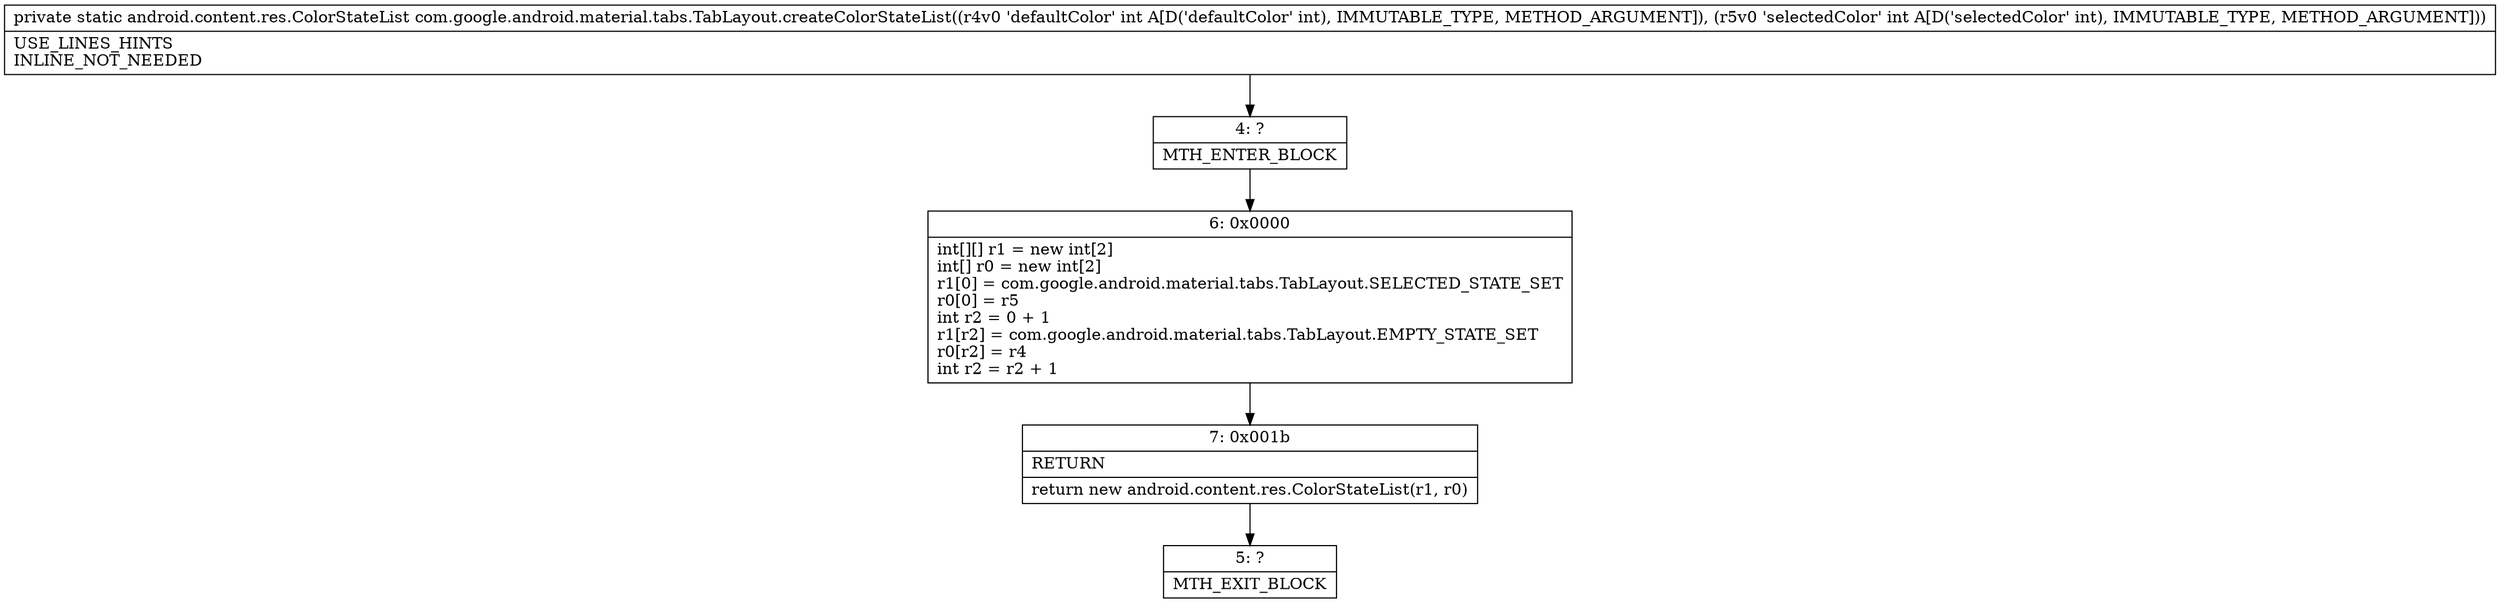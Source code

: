 digraph "CFG forcom.google.android.material.tabs.TabLayout.createColorStateList(II)Landroid\/content\/res\/ColorStateList;" {
Node_4 [shape=record,label="{4\:\ ?|MTH_ENTER_BLOCK\l}"];
Node_6 [shape=record,label="{6\:\ 0x0000|int[][] r1 = new int[2]\lint[] r0 = new int[2]\lr1[0] = com.google.android.material.tabs.TabLayout.SELECTED_STATE_SET\lr0[0] = r5\lint r2 = 0 + 1\lr1[r2] = com.google.android.material.tabs.TabLayout.EMPTY_STATE_SET\lr0[r2] = r4\lint r2 = r2 + 1\l}"];
Node_7 [shape=record,label="{7\:\ 0x001b|RETURN\l|return new android.content.res.ColorStateList(r1, r0)\l}"];
Node_5 [shape=record,label="{5\:\ ?|MTH_EXIT_BLOCK\l}"];
MethodNode[shape=record,label="{private static android.content.res.ColorStateList com.google.android.material.tabs.TabLayout.createColorStateList((r4v0 'defaultColor' int A[D('defaultColor' int), IMMUTABLE_TYPE, METHOD_ARGUMENT]), (r5v0 'selectedColor' int A[D('selectedColor' int), IMMUTABLE_TYPE, METHOD_ARGUMENT]))  | USE_LINES_HINTS\lINLINE_NOT_NEEDED\l}"];
MethodNode -> Node_4;Node_4 -> Node_6;
Node_6 -> Node_7;
Node_7 -> Node_5;
}

